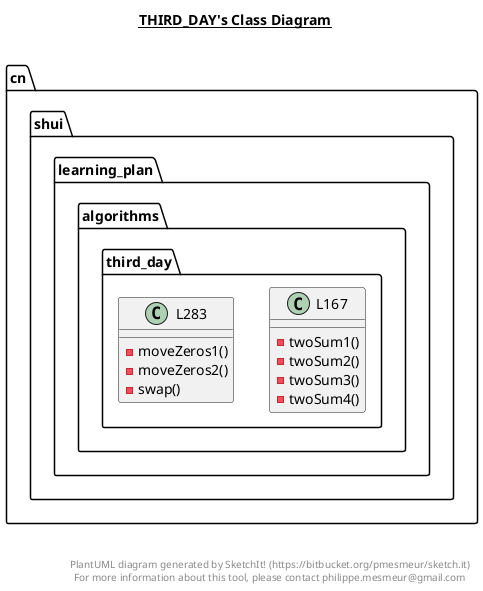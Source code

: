 @startuml

title __THIRD_DAY's Class Diagram__\n

  namespace cn.shui.learning_plan.algorithms.third_day {
    class cn.shui.learning_plan.algorithms.third_day.L167 {
        - twoSum1()
        - twoSum2()
        - twoSum3()
        - twoSum4()
    }
  }
  

  namespace cn.shui.learning_plan.algorithms.third_day {
    class cn.shui.learning_plan.algorithms.third_day.L283 {
        - moveZeros1()
        - moveZeros2()
        - swap()
    }
  }
  



right footer


PlantUML diagram generated by SketchIt! (https://bitbucket.org/pmesmeur/sketch.it)
For more information about this tool, please contact philippe.mesmeur@gmail.com
endfooter

@enduml
